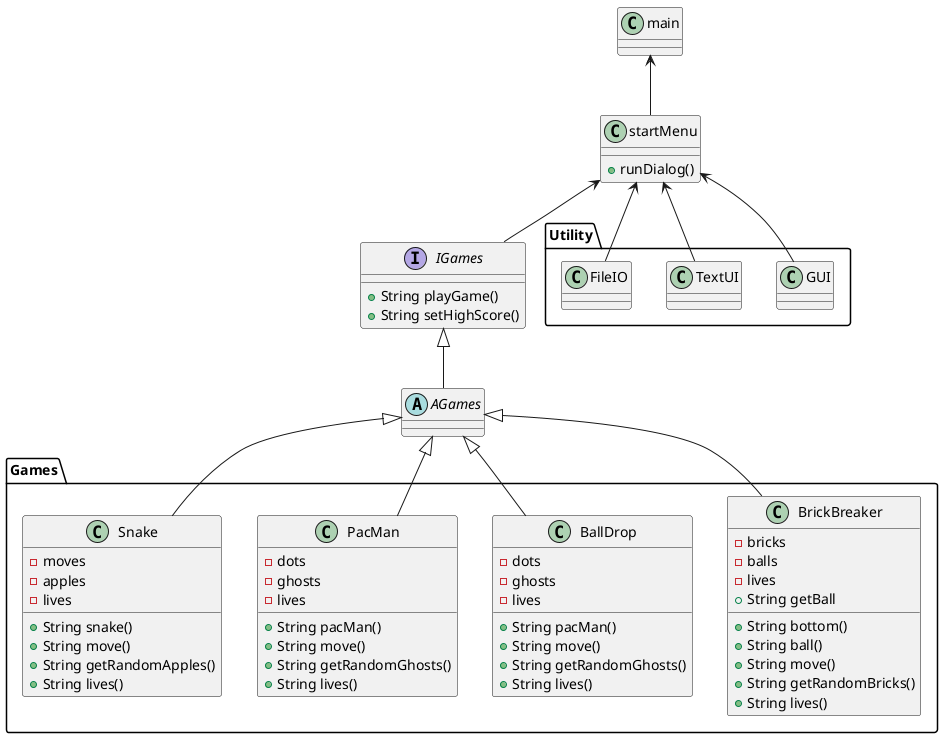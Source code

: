 @startuml
'https://plantuml.com/class-diagram

class main

class startMenu{
+ runDialog()
}

interface IGames{
+ String playGame()
+ String setHighScore()
}

abstract class AGames

package Games <<Folder>> {
class BrickBreaker{
- bricks
- balls
- lives
+ String bottom()
+ String ball()
+ String getBall
+ String move()
+ String getRandomBricks()
+ String lives()
}

class BallDrop{
- dots
- ghosts
- lives
+ String pacMan()
+ String move()
+ String getRandomGhosts()
+ String lives()
}

class PacMan{
- dots
- ghosts
- lives
+ String pacMan()
+ String move()
+ String getRandomGhosts()
+ String lives()
}

class Snake{
- moves
- apples
- lives
+ String snake()
+ String move()
+ String getRandomApples()
+ String lives()
}
}

package Utility <<Folder>> {
class GUI
class TextUI
class FileIO
}


main <-- startMenu
startMenu <-- IGames

IGames <|-- AGames
AGames <|-- Snake
AGames <|-- BrickBreaker
AGames <|-- BallDrop
AGames <|-- PacMan

startMenu <-- GUI
startMenu <-- TextUI
startMenu <-- FileIO
@enduml